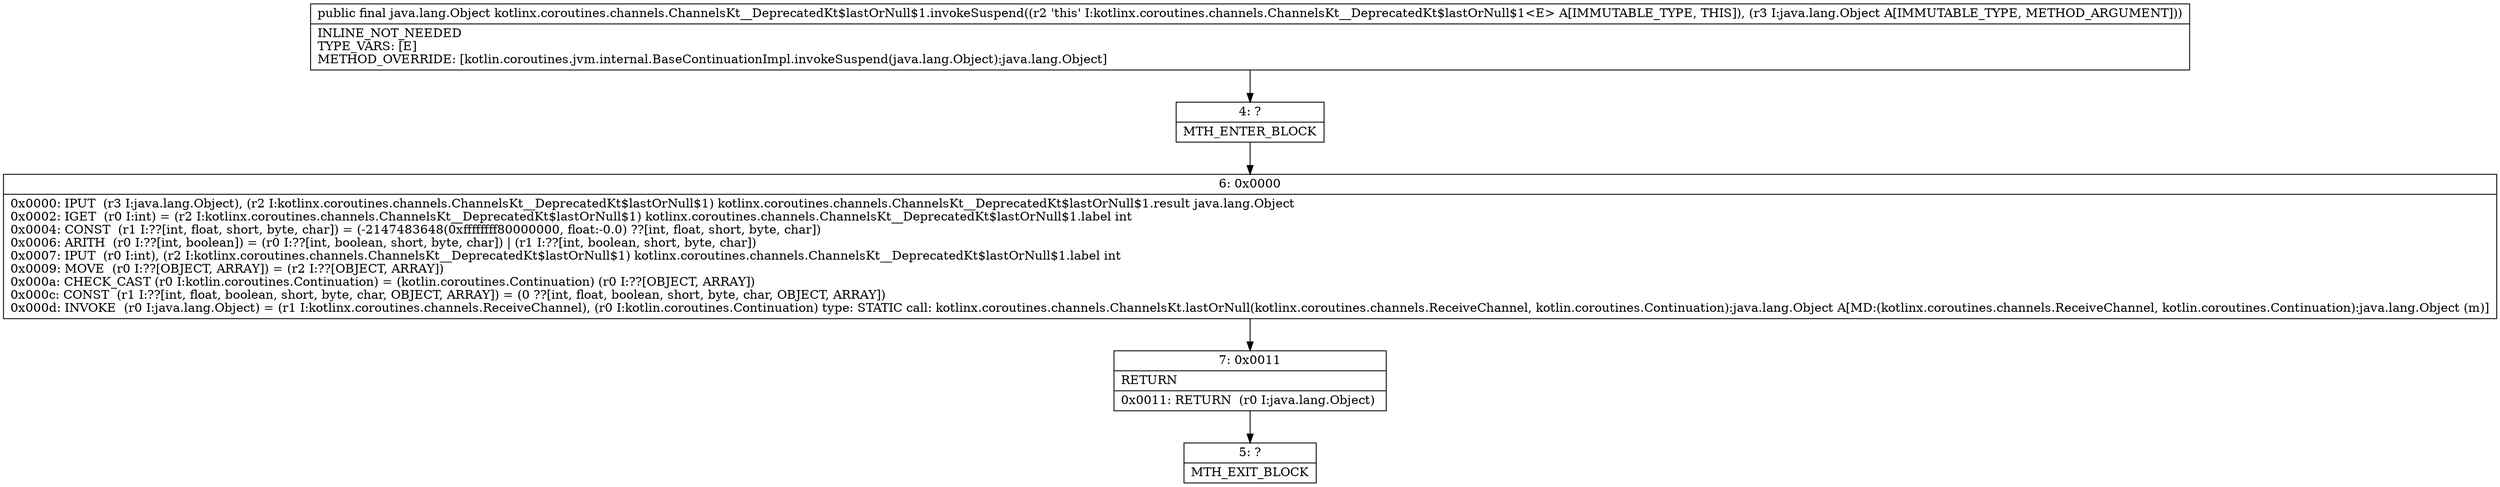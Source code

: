 digraph "CFG forkotlinx.coroutines.channels.ChannelsKt__DeprecatedKt$lastOrNull$1.invokeSuspend(Ljava\/lang\/Object;)Ljava\/lang\/Object;" {
Node_4 [shape=record,label="{4\:\ ?|MTH_ENTER_BLOCK\l}"];
Node_6 [shape=record,label="{6\:\ 0x0000|0x0000: IPUT  (r3 I:java.lang.Object), (r2 I:kotlinx.coroutines.channels.ChannelsKt__DeprecatedKt$lastOrNull$1) kotlinx.coroutines.channels.ChannelsKt__DeprecatedKt$lastOrNull$1.result java.lang.Object \l0x0002: IGET  (r0 I:int) = (r2 I:kotlinx.coroutines.channels.ChannelsKt__DeprecatedKt$lastOrNull$1) kotlinx.coroutines.channels.ChannelsKt__DeprecatedKt$lastOrNull$1.label int \l0x0004: CONST  (r1 I:??[int, float, short, byte, char]) = (\-2147483648(0xffffffff80000000, float:\-0.0) ??[int, float, short, byte, char]) \l0x0006: ARITH  (r0 I:??[int, boolean]) = (r0 I:??[int, boolean, short, byte, char]) \| (r1 I:??[int, boolean, short, byte, char]) \l0x0007: IPUT  (r0 I:int), (r2 I:kotlinx.coroutines.channels.ChannelsKt__DeprecatedKt$lastOrNull$1) kotlinx.coroutines.channels.ChannelsKt__DeprecatedKt$lastOrNull$1.label int \l0x0009: MOVE  (r0 I:??[OBJECT, ARRAY]) = (r2 I:??[OBJECT, ARRAY]) \l0x000a: CHECK_CAST (r0 I:kotlin.coroutines.Continuation) = (kotlin.coroutines.Continuation) (r0 I:??[OBJECT, ARRAY]) \l0x000c: CONST  (r1 I:??[int, float, boolean, short, byte, char, OBJECT, ARRAY]) = (0 ??[int, float, boolean, short, byte, char, OBJECT, ARRAY]) \l0x000d: INVOKE  (r0 I:java.lang.Object) = (r1 I:kotlinx.coroutines.channels.ReceiveChannel), (r0 I:kotlin.coroutines.Continuation) type: STATIC call: kotlinx.coroutines.channels.ChannelsKt.lastOrNull(kotlinx.coroutines.channels.ReceiveChannel, kotlin.coroutines.Continuation):java.lang.Object A[MD:(kotlinx.coroutines.channels.ReceiveChannel, kotlin.coroutines.Continuation):java.lang.Object (m)]\l}"];
Node_7 [shape=record,label="{7\:\ 0x0011|RETURN\l|0x0011: RETURN  (r0 I:java.lang.Object) \l}"];
Node_5 [shape=record,label="{5\:\ ?|MTH_EXIT_BLOCK\l}"];
MethodNode[shape=record,label="{public final java.lang.Object kotlinx.coroutines.channels.ChannelsKt__DeprecatedKt$lastOrNull$1.invokeSuspend((r2 'this' I:kotlinx.coroutines.channels.ChannelsKt__DeprecatedKt$lastOrNull$1\<E\> A[IMMUTABLE_TYPE, THIS]), (r3 I:java.lang.Object A[IMMUTABLE_TYPE, METHOD_ARGUMENT]))  | INLINE_NOT_NEEDED\lTYPE_VARS: [E]\lMETHOD_OVERRIDE: [kotlin.coroutines.jvm.internal.BaseContinuationImpl.invokeSuspend(java.lang.Object):java.lang.Object]\l}"];
MethodNode -> Node_4;Node_4 -> Node_6;
Node_6 -> Node_7;
Node_7 -> Node_5;
}

